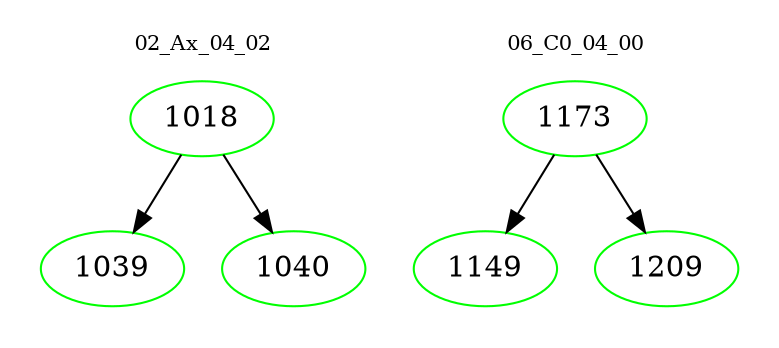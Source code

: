 digraph{
subgraph cluster_0 {
color = white
label = "02_Ax_04_02";
fontsize=10;
T0_1018 [label="1018", color="green"]
T0_1018 -> T0_1039 [color="black"]
T0_1039 [label="1039", color="green"]
T0_1018 -> T0_1040 [color="black"]
T0_1040 [label="1040", color="green"]
}
subgraph cluster_1 {
color = white
label = "06_C0_04_00";
fontsize=10;
T1_1173 [label="1173", color="green"]
T1_1173 -> T1_1149 [color="black"]
T1_1149 [label="1149", color="green"]
T1_1173 -> T1_1209 [color="black"]
T1_1209 [label="1209", color="green"]
}
}
